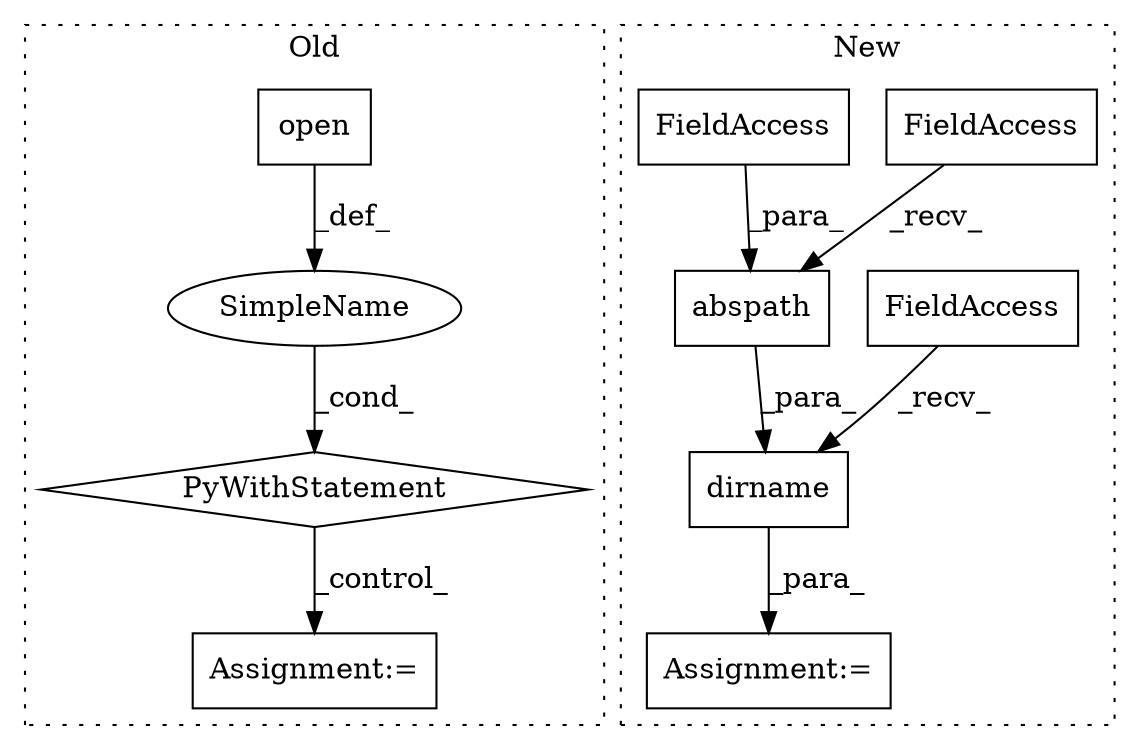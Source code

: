digraph G {
subgraph cluster0 {
1 [label="PyWithStatement" a="104" s="302,324" l="10,2" shape="diamond"];
5 [label="SimpleName" a="42" s="" l="" shape="ellipse"];
6 [label="Assignment:=" a="7" s="370" l="1" shape="box"];
7 [label="open" a="32" s="312,323" l="5,1" shape="box"];
label = "Old";
style="dotted";
}
subgraph cluster1 {
2 [label="abspath" a="32" s="412,428" l="8,1" shape="box"];
3 [label="FieldAccess" a="22" s="404" l="7" shape="box"];
4 [label="Assignment:=" a="7" s="374" l="1" shape="box"];
8 [label="dirname" a="32" s="396,429" l="8,1" shape="box"];
9 [label="FieldAccess" a="22" s="388" l="7" shape="box"];
10 [label="FieldAccess" a="22" s="420" l="8" shape="box"];
label = "New";
style="dotted";
}
1 -> 6 [label="_control_"];
2 -> 8 [label="_para_"];
3 -> 2 [label="_recv_"];
5 -> 1 [label="_cond_"];
7 -> 5 [label="_def_"];
8 -> 4 [label="_para_"];
9 -> 8 [label="_recv_"];
10 -> 2 [label="_para_"];
}